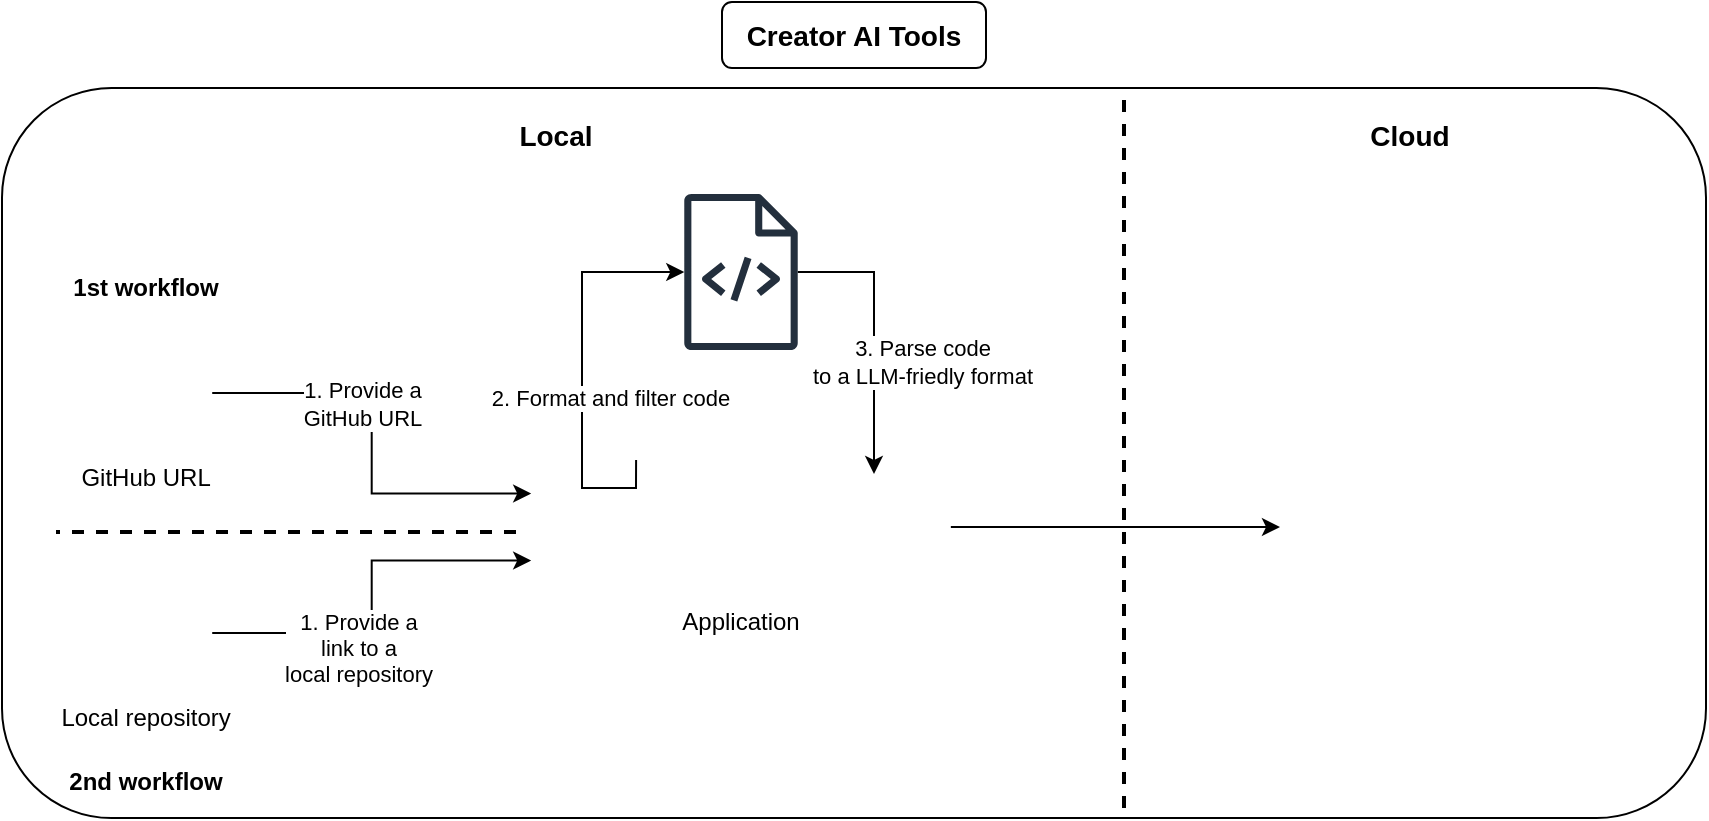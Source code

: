 <mxfile version="26.0.2">
  <diagram name="Page-1" id="8fe9thM-FXNuNx1j2HVO">
    <mxGraphModel dx="1634" dy="1527" grid="0" gridSize="10" guides="1" tooltips="1" connect="1" arrows="1" fold="1" page="0" pageScale="1" pageWidth="850" pageHeight="1100" math="0" shadow="0">
      <root>
        <mxCell id="0" />
        <mxCell id="1" parent="0" />
        <mxCell id="mVAhTfFo_Tym0qC6vXfd-40" value="" style="rounded=1;whiteSpace=wrap;html=1;" vertex="1" parent="1">
          <mxGeometry x="-102" y="6" width="852" height="365" as="geometry" />
        </mxCell>
        <mxCell id="mVAhTfFo_Tym0qC6vXfd-4" value="" style="shape=image;verticalLabelPosition=bottom;labelBackgroundColor=default;verticalAlign=top;aspect=fixed;imageAspect=0;image=https://files.svgcdn.io/logos/google-gemini.svg;clipPath=inset(28.5% 0% 21.5% 0%);" vertex="1" parent="1">
          <mxGeometry x="537" y="175.5" width="200" height="100" as="geometry" />
        </mxCell>
        <mxCell id="mVAhTfFo_Tym0qC6vXfd-22" style="edgeStyle=orthogonalEdgeStyle;rounded=0;orthogonalLoop=1;jettySize=auto;html=1;exitX=0.25;exitY=0;exitDx=0;exitDy=0;" edge="1" parent="1" source="mVAhTfFo_Tym0qC6vXfd-5" target="mVAhTfFo_Tym0qC6vXfd-17">
          <mxGeometry relative="1" as="geometry">
            <Array as="points">
              <mxPoint x="215" y="206" />
              <mxPoint x="188" y="206" />
              <mxPoint x="188" y="98" />
            </Array>
          </mxGeometry>
        </mxCell>
        <mxCell id="mVAhTfFo_Tym0qC6vXfd-30" value="2. Format and filter code" style="edgeLabel;html=1;align=center;verticalAlign=middle;resizable=0;points=[];" vertex="1" connectable="0" parent="mVAhTfFo_Tym0qC6vXfd-22">
          <mxGeometry x="0.139" y="2" relative="1" as="geometry">
            <mxPoint x="16" y="28" as="offset" />
          </mxGeometry>
        </mxCell>
        <mxCell id="mVAhTfFo_Tym0qC6vXfd-32" style="edgeStyle=orthogonalEdgeStyle;rounded=0;orthogonalLoop=1;jettySize=auto;html=1;" edge="1" parent="1" source="mVAhTfFo_Tym0qC6vXfd-5" target="mVAhTfFo_Tym0qC6vXfd-4">
          <mxGeometry relative="1" as="geometry" />
        </mxCell>
        <mxCell id="mVAhTfFo_Tym0qC6vXfd-5" value="Application" style="shape=image;verticalLabelPosition=bottom;labelBackgroundColor=default;verticalAlign=top;aspect=fixed;imageAspect=0;image=https://seeklogo.com/images/G/gradio-logo-C1E1266F61-seeklogo.com.png;clipPath=inset(35.33% 2% 34.33% 3%);" vertex="1" parent="1">
          <mxGeometry x="162.59" y="192" width="209.83" height="67" as="geometry" />
        </mxCell>
        <mxCell id="mVAhTfFo_Tym0qC6vXfd-6" value="&lt;b&gt;&lt;font style=&quot;font-size: 14px;&quot;&gt;Local&lt;/font&gt;&lt;/b&gt;" style="text;html=1;align=center;verticalAlign=middle;whiteSpace=wrap;rounded=0;" vertex="1" parent="1">
          <mxGeometry x="145" y="15" width="60" height="30" as="geometry" />
        </mxCell>
        <mxCell id="mVAhTfFo_Tym0qC6vXfd-7" value="&lt;b&gt;&lt;font style=&quot;font-size: 14px;&quot;&gt;Cloud&lt;/font&gt;&lt;/b&gt;" style="text;html=1;align=center;verticalAlign=middle;whiteSpace=wrap;rounded=0;" vertex="1" parent="1">
          <mxGeometry x="572" y="15" width="60" height="30" as="geometry" />
        </mxCell>
        <mxCell id="mVAhTfFo_Tym0qC6vXfd-10" value="" style="endArrow=none;dashed=1;html=1;rounded=0;strokeWidth=2;" edge="1" parent="1">
          <mxGeometry width="50" height="50" relative="1" as="geometry">
            <mxPoint x="459" y="366" as="sourcePoint" />
            <mxPoint x="459" y="11" as="targetPoint" />
          </mxGeometry>
        </mxCell>
        <mxCell id="mVAhTfFo_Tym0qC6vXfd-11" value="&lt;b&gt;&lt;font style=&quot;font-size: 14px;&quot;&gt;Creator AI Tools&lt;/font&gt;&lt;/b&gt;" style="rounded=1;whiteSpace=wrap;html=1;" vertex="1" parent="1">
          <mxGeometry x="258" y="-37" width="132" height="33" as="geometry" />
        </mxCell>
        <mxCell id="mVAhTfFo_Tym0qC6vXfd-27" style="edgeStyle=orthogonalEdgeStyle;rounded=0;orthogonalLoop=1;jettySize=auto;html=1;entryX=0;entryY=0.25;entryDx=0;entryDy=0;" edge="1" parent="1" source="mVAhTfFo_Tym0qC6vXfd-15" target="mVAhTfFo_Tym0qC6vXfd-5">
          <mxGeometry relative="1" as="geometry" />
        </mxCell>
        <mxCell id="mVAhTfFo_Tym0qC6vXfd-28" value="1. Provide a&lt;div&gt;GitHub URL&lt;/div&gt;" style="edgeLabel;html=1;align=center;verticalAlign=middle;resizable=0;points=[];" vertex="1" connectable="0" parent="mVAhTfFo_Tym0qC6vXfd-27">
          <mxGeometry x="-0.489" y="-2" relative="1" as="geometry">
            <mxPoint x="21" y="3" as="offset" />
          </mxGeometry>
        </mxCell>
        <mxCell id="mVAhTfFo_Tym0qC6vXfd-15" value="GitHub URL" style="shape=image;verticalLabelPosition=bottom;labelBackgroundColor=default;verticalAlign=top;aspect=fixed;imageAspect=0;image=https://logos-world.net/wp-content/uploads/2020/11/GitHub-Logo-700x394.png;clipPath=inset(0% 17.67% 0% 17%);" vertex="1" parent="1">
          <mxGeometry x="-63" y="130" width="66.11" height="57" as="geometry" />
        </mxCell>
        <mxCell id="mVAhTfFo_Tym0qC6vXfd-25" style="edgeStyle=orthogonalEdgeStyle;rounded=0;orthogonalLoop=1;jettySize=auto;html=1;entryX=0;entryY=0.75;entryDx=0;entryDy=0;" edge="1" parent="1" source="mVAhTfFo_Tym0qC6vXfd-16" target="mVAhTfFo_Tym0qC6vXfd-5">
          <mxGeometry relative="1" as="geometry" />
        </mxCell>
        <mxCell id="mVAhTfFo_Tym0qC6vXfd-29" value="1. Provide a&lt;div&gt;link to a&lt;/div&gt;&lt;div&gt;local repository&lt;/div&gt;" style="edgeLabel;html=1;align=center;verticalAlign=middle;resizable=0;points=[];" vertex="1" connectable="0" parent="mVAhTfFo_Tym0qC6vXfd-25">
          <mxGeometry x="-0.456" y="-3" relative="1" as="geometry">
            <mxPoint x="20" y="4" as="offset" />
          </mxGeometry>
        </mxCell>
        <mxCell id="mVAhTfFo_Tym0qC6vXfd-16" value="Local repository" style="shape=image;verticalLabelPosition=bottom;labelBackgroundColor=default;verticalAlign=top;aspect=fixed;imageAspect=0;image=https://logos-world.net/wp-content/uploads/2020/11/GitHub-Logo-700x394.png;clipPath=inset(0% 17.67% 0% 17%);" vertex="1" parent="1">
          <mxGeometry x="-63" y="250" width="66.11" height="57" as="geometry" />
        </mxCell>
        <mxCell id="mVAhTfFo_Tym0qC6vXfd-20" style="edgeStyle=orthogonalEdgeStyle;rounded=0;orthogonalLoop=1;jettySize=auto;html=1;" edge="1" parent="1" source="mVAhTfFo_Tym0qC6vXfd-17">
          <mxGeometry relative="1" as="geometry">
            <mxPoint x="334" y="199" as="targetPoint" />
            <Array as="points">
              <mxPoint x="334" y="98" />
              <mxPoint x="334" y="192" />
            </Array>
          </mxGeometry>
        </mxCell>
        <mxCell id="mVAhTfFo_Tym0qC6vXfd-31" value="3. Parse code&lt;div&gt;to a LLM-friedly format&lt;/div&gt;" style="edgeLabel;html=1;align=center;verticalAlign=middle;resizable=0;points=[];" vertex="1" connectable="0" parent="mVAhTfFo_Tym0qC6vXfd-20">
          <mxGeometry x="-0.021" y="-3" relative="1" as="geometry">
            <mxPoint x="27" y="15" as="offset" />
          </mxGeometry>
        </mxCell>
        <mxCell id="mVAhTfFo_Tym0qC6vXfd-17" value="" style="sketch=0;outlineConnect=0;fontColor=#232F3E;gradientColor=none;fillColor=#232F3D;strokeColor=none;dashed=0;verticalLabelPosition=bottom;verticalAlign=top;align=center;html=1;fontSize=12;fontStyle=0;aspect=fixed;pointerEvents=1;shape=mxgraph.aws4.source_code;" vertex="1" parent="1">
          <mxGeometry x="239" y="59" width="57" height="78" as="geometry" />
        </mxCell>
        <mxCell id="mVAhTfFo_Tym0qC6vXfd-36" value="" style="endArrow=none;dashed=1;html=1;rounded=0;strokeWidth=2;" edge="1" parent="1">
          <mxGeometry width="50" height="50" relative="1" as="geometry">
            <mxPoint x="155" y="228" as="sourcePoint" />
            <mxPoint x="-75" y="228" as="targetPoint" />
          </mxGeometry>
        </mxCell>
        <mxCell id="mVAhTfFo_Tym0qC6vXfd-37" value="&lt;b&gt;&lt;font&gt;1st workflow&lt;/font&gt;&lt;/b&gt;" style="text;html=1;align=center;verticalAlign=middle;whiteSpace=wrap;rounded=0;" vertex="1" parent="1">
          <mxGeometry x="-74.94" y="91" width="90" height="30" as="geometry" />
        </mxCell>
        <mxCell id="mVAhTfFo_Tym0qC6vXfd-38" value="&lt;b&gt;&lt;font&gt;2nd workflow&lt;/font&gt;&lt;/b&gt;" style="text;html=1;align=center;verticalAlign=middle;whiteSpace=wrap;rounded=0;" vertex="1" parent="1">
          <mxGeometry x="-74.94" y="338" width="90" height="30" as="geometry" />
        </mxCell>
      </root>
    </mxGraphModel>
  </diagram>
</mxfile>
